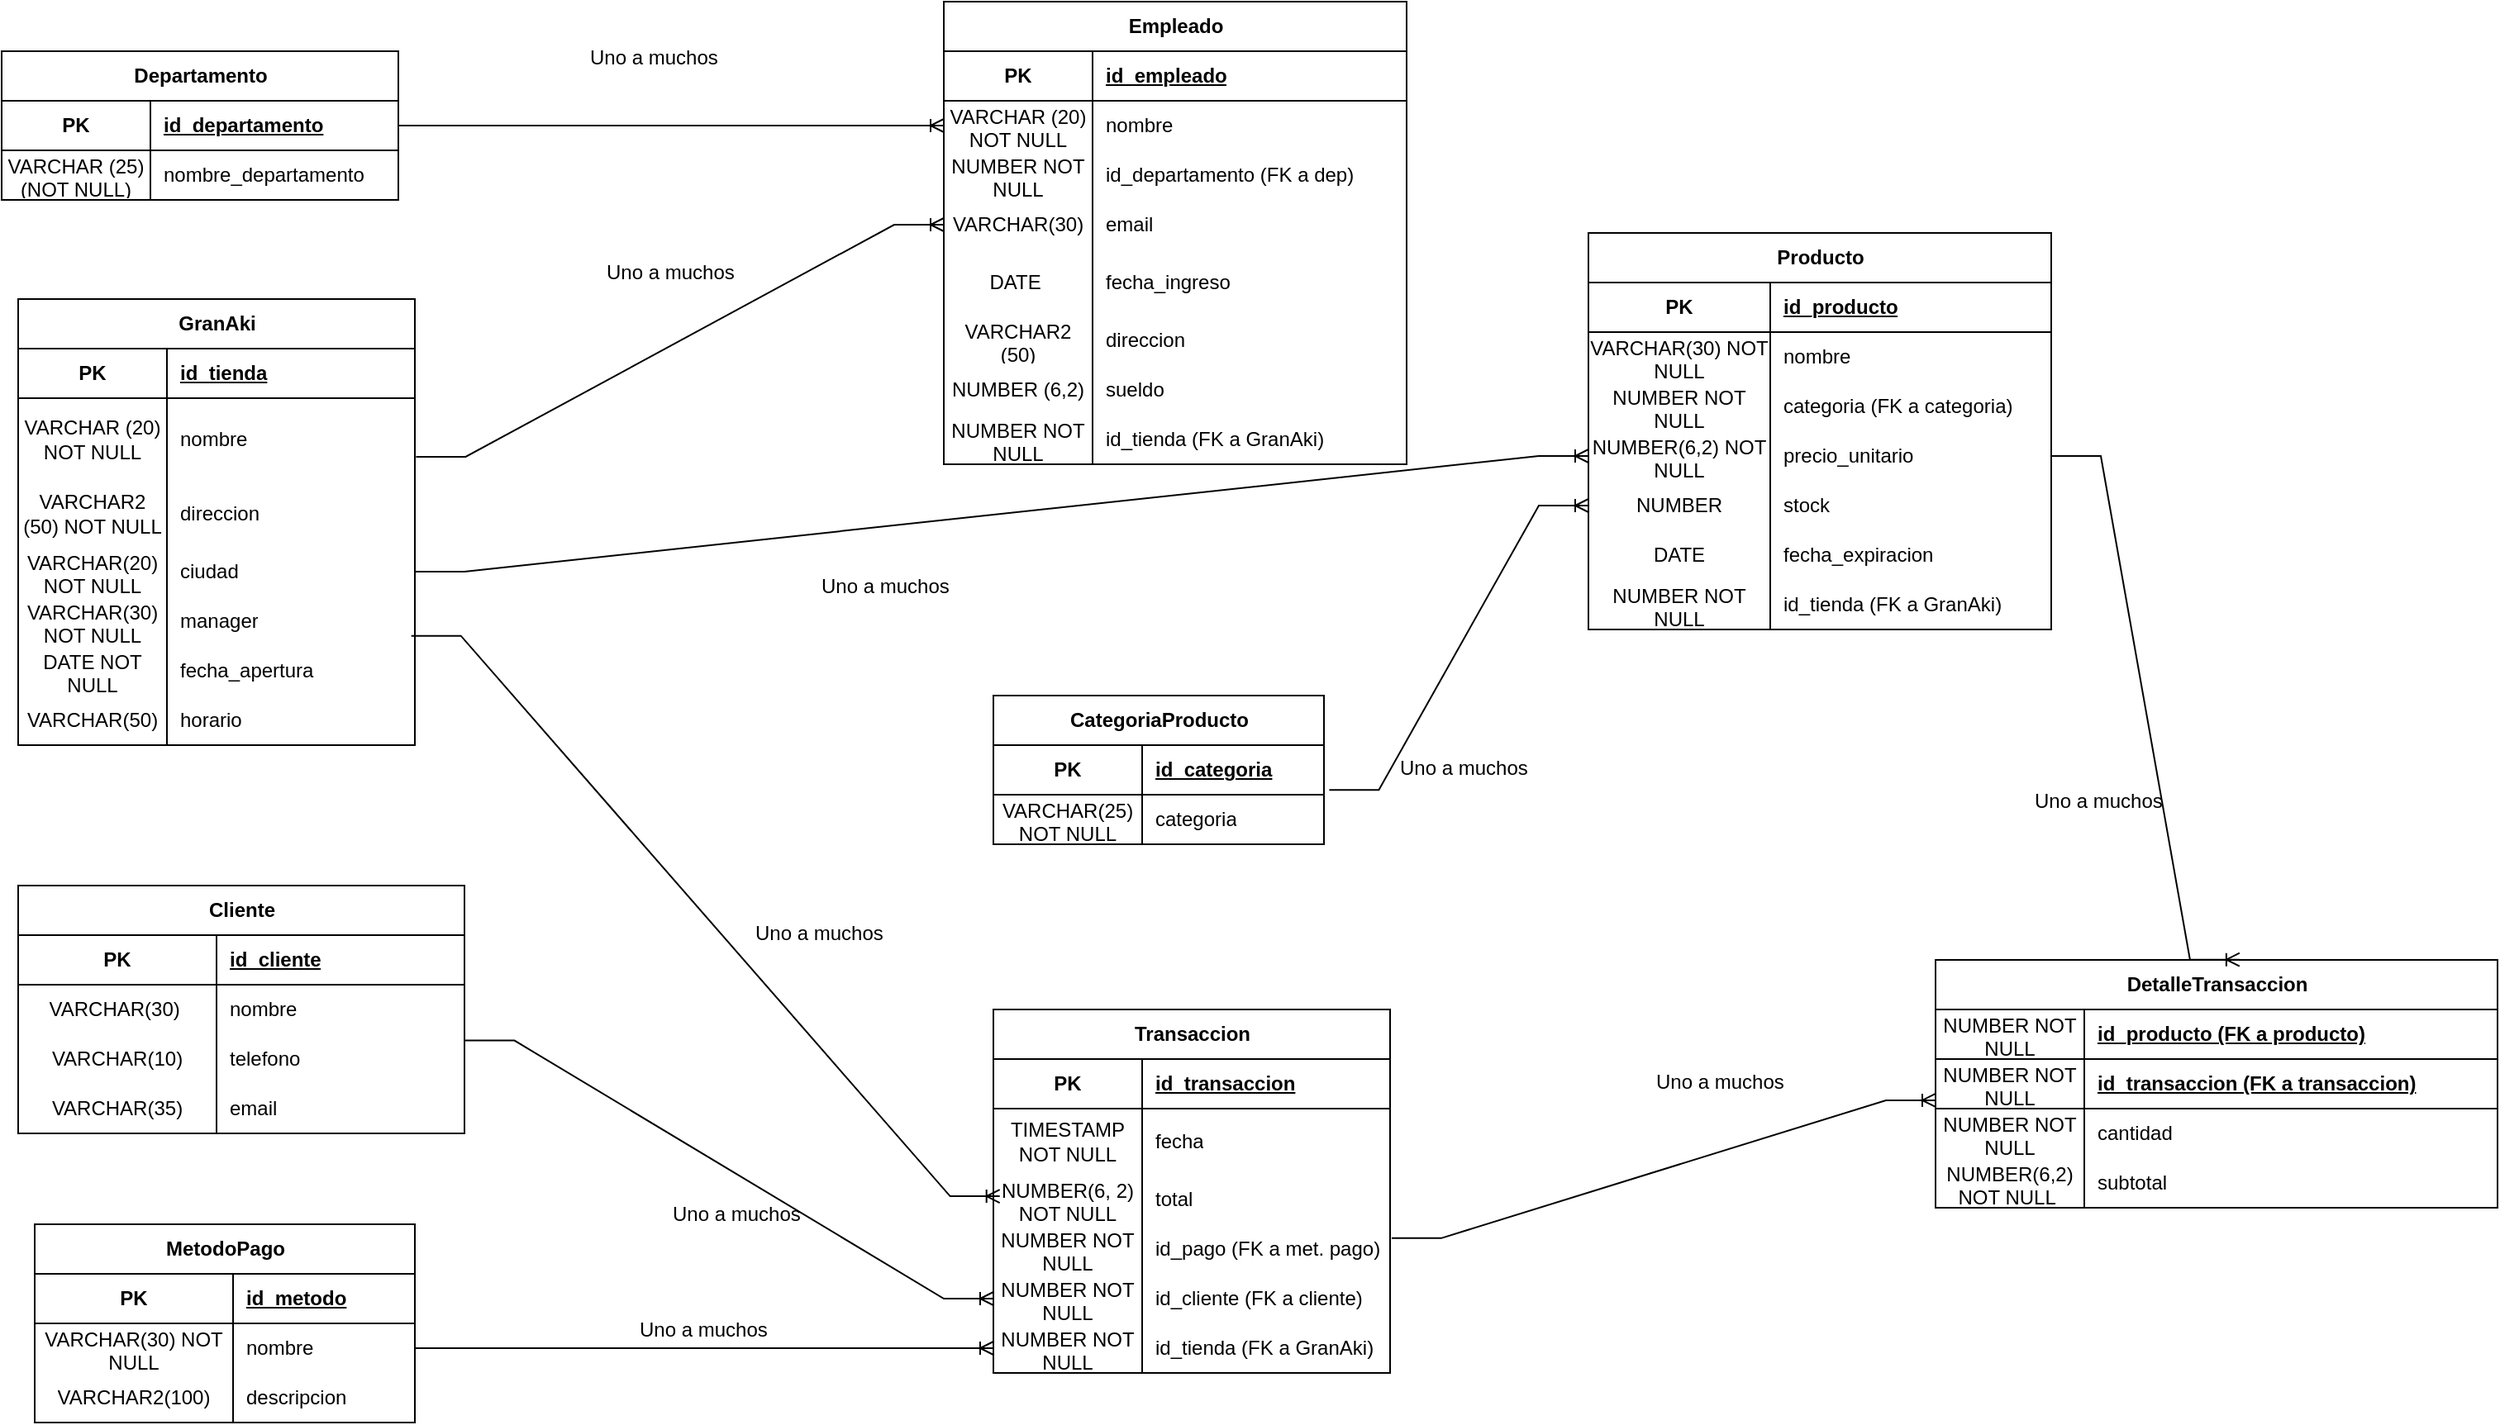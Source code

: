 <mxfile version="27.0.9">
  <diagram name="Page-1" id="t8Xs_C4uXzG1cFZYpNVt">
    <mxGraphModel grid="1" page="1" gridSize="10" guides="1" tooltips="1" connect="1" arrows="1" fold="1" pageScale="1" pageWidth="827" pageHeight="1169" math="0" shadow="0">
      <root>
        <mxCell id="0" />
        <mxCell id="1" parent="0" />
        <mxCell id="_QD1y8W7U_Tuok8csNjj-1" value="GranAki" style="shape=table;startSize=30;container=1;collapsible=1;childLayout=tableLayout;fixedRows=1;rowLines=0;fontStyle=1;align=center;resizeLast=1;html=1;" vertex="1" parent="1">
          <mxGeometry x="350" y="280" width="240" height="270.0" as="geometry" />
        </mxCell>
        <mxCell id="_QD1y8W7U_Tuok8csNjj-2" value="" style="shape=tableRow;horizontal=0;startSize=0;swimlaneHead=0;swimlaneBody=0;fillColor=none;collapsible=0;dropTarget=0;points=[[0,0.5],[1,0.5]];portConstraint=eastwest;top=0;left=0;right=0;bottom=1;" vertex="1" parent="_QD1y8W7U_Tuok8csNjj-1">
          <mxGeometry y="30" width="240" height="30" as="geometry" />
        </mxCell>
        <mxCell id="_QD1y8W7U_Tuok8csNjj-3" value="PK" style="shape=partialRectangle;connectable=0;fillColor=none;top=0;left=0;bottom=0;right=0;fontStyle=1;overflow=hidden;whiteSpace=wrap;html=1;" vertex="1" parent="_QD1y8W7U_Tuok8csNjj-2">
          <mxGeometry width="90" height="30" as="geometry">
            <mxRectangle width="90" height="30" as="alternateBounds" />
          </mxGeometry>
        </mxCell>
        <mxCell id="_QD1y8W7U_Tuok8csNjj-4" value="id_tienda" style="shape=partialRectangle;connectable=0;fillColor=none;top=0;left=0;bottom=0;right=0;align=left;spacingLeft=6;fontStyle=5;overflow=hidden;whiteSpace=wrap;html=1;" vertex="1" parent="_QD1y8W7U_Tuok8csNjj-2">
          <mxGeometry x="90" width="150" height="30" as="geometry">
            <mxRectangle width="150" height="30" as="alternateBounds" />
          </mxGeometry>
        </mxCell>
        <mxCell id="_QD1y8W7U_Tuok8csNjj-5" value="" style="shape=tableRow;horizontal=0;startSize=0;swimlaneHead=0;swimlaneBody=0;fillColor=none;collapsible=0;dropTarget=0;points=[[0,0.5],[1,0.5]];portConstraint=eastwest;top=0;left=0;right=0;bottom=0;" vertex="1" parent="_QD1y8W7U_Tuok8csNjj-1">
          <mxGeometry y="60" width="240" height="50" as="geometry" />
        </mxCell>
        <mxCell id="_QD1y8W7U_Tuok8csNjj-6" value="VARCHAR (20) NOT NULL" style="shape=partialRectangle;connectable=0;fillColor=none;top=0;left=0;bottom=0;right=0;editable=1;overflow=hidden;whiteSpace=wrap;html=1;" vertex="1" parent="_QD1y8W7U_Tuok8csNjj-5">
          <mxGeometry width="90" height="50" as="geometry">
            <mxRectangle width="90" height="50" as="alternateBounds" />
          </mxGeometry>
        </mxCell>
        <mxCell id="_QD1y8W7U_Tuok8csNjj-7" value="nombre" style="shape=partialRectangle;connectable=0;fillColor=none;top=0;left=0;bottom=0;right=0;align=left;spacingLeft=6;overflow=hidden;whiteSpace=wrap;html=1;" vertex="1" parent="_QD1y8W7U_Tuok8csNjj-5">
          <mxGeometry x="90" width="150" height="50" as="geometry">
            <mxRectangle width="150" height="50" as="alternateBounds" />
          </mxGeometry>
        </mxCell>
        <mxCell id="_QD1y8W7U_Tuok8csNjj-8" value="" style="shape=tableRow;horizontal=0;startSize=0;swimlaneHead=0;swimlaneBody=0;fillColor=none;collapsible=0;dropTarget=0;points=[[0,0.5],[1,0.5]];portConstraint=eastwest;top=0;left=0;right=0;bottom=0;" vertex="1" parent="_QD1y8W7U_Tuok8csNjj-1">
          <mxGeometry y="110" width="240" height="40" as="geometry" />
        </mxCell>
        <mxCell id="_QD1y8W7U_Tuok8csNjj-9" value="VARCHAR2 (50) NOT NULL" style="shape=partialRectangle;connectable=0;fillColor=none;top=0;left=0;bottom=0;right=0;editable=1;overflow=hidden;whiteSpace=wrap;html=1;" vertex="1" parent="_QD1y8W7U_Tuok8csNjj-8">
          <mxGeometry width="90" height="40" as="geometry">
            <mxRectangle width="90" height="40" as="alternateBounds" />
          </mxGeometry>
        </mxCell>
        <mxCell id="_QD1y8W7U_Tuok8csNjj-10" value="direccion" style="shape=partialRectangle;connectable=0;fillColor=none;top=0;left=0;bottom=0;right=0;align=left;spacingLeft=6;overflow=hidden;whiteSpace=wrap;html=1;" vertex="1" parent="_QD1y8W7U_Tuok8csNjj-8">
          <mxGeometry x="90" width="150" height="40" as="geometry">
            <mxRectangle width="150" height="40" as="alternateBounds" />
          </mxGeometry>
        </mxCell>
        <mxCell id="_QD1y8W7U_Tuok8csNjj-11" value="" style="shape=tableRow;horizontal=0;startSize=0;swimlaneHead=0;swimlaneBody=0;fillColor=none;collapsible=0;dropTarget=0;points=[[0,0.5],[1,0.5]];portConstraint=eastwest;top=0;left=0;right=0;bottom=0;" vertex="1" parent="_QD1y8W7U_Tuok8csNjj-1">
          <mxGeometry y="150" width="240" height="30" as="geometry" />
        </mxCell>
        <mxCell id="_QD1y8W7U_Tuok8csNjj-12" value="VARCHAR(20) NOT NULL" style="shape=partialRectangle;connectable=0;fillColor=none;top=0;left=0;bottom=0;right=0;editable=1;overflow=hidden;whiteSpace=wrap;html=1;" vertex="1" parent="_QD1y8W7U_Tuok8csNjj-11">
          <mxGeometry width="90" height="30" as="geometry">
            <mxRectangle width="90" height="30" as="alternateBounds" />
          </mxGeometry>
        </mxCell>
        <mxCell id="_QD1y8W7U_Tuok8csNjj-13" value="ciudad" style="shape=partialRectangle;connectable=0;fillColor=none;top=0;left=0;bottom=0;right=0;align=left;spacingLeft=6;overflow=hidden;whiteSpace=wrap;html=1;" vertex="1" parent="_QD1y8W7U_Tuok8csNjj-11">
          <mxGeometry x="90" width="150" height="30" as="geometry">
            <mxRectangle width="150" height="30" as="alternateBounds" />
          </mxGeometry>
        </mxCell>
        <mxCell id="_QD1y8W7U_Tuok8csNjj-14" value="" style="shape=tableRow;horizontal=0;startSize=0;swimlaneHead=0;swimlaneBody=0;fillColor=none;collapsible=0;dropTarget=0;points=[[0,0.5],[1,0.5]];portConstraint=eastwest;top=0;left=0;right=0;bottom=0;" vertex="1" parent="_QD1y8W7U_Tuok8csNjj-1">
          <mxGeometry y="180" width="240" height="30" as="geometry" />
        </mxCell>
        <mxCell id="_QD1y8W7U_Tuok8csNjj-15" value="VARCHAR(30) NOT NULL" style="shape=partialRectangle;connectable=0;fillColor=none;top=0;left=0;bottom=0;right=0;editable=1;overflow=hidden;whiteSpace=wrap;html=1;" vertex="1" parent="_QD1y8W7U_Tuok8csNjj-14">
          <mxGeometry width="90" height="30" as="geometry">
            <mxRectangle width="90" height="30" as="alternateBounds" />
          </mxGeometry>
        </mxCell>
        <mxCell id="_QD1y8W7U_Tuok8csNjj-16" value="manager" style="shape=partialRectangle;connectable=0;fillColor=none;top=0;left=0;bottom=0;right=0;align=left;spacingLeft=6;overflow=hidden;whiteSpace=wrap;html=1;" vertex="1" parent="_QD1y8W7U_Tuok8csNjj-14">
          <mxGeometry x="90" width="150" height="30" as="geometry">
            <mxRectangle width="150" height="30" as="alternateBounds" />
          </mxGeometry>
        </mxCell>
        <mxCell id="_QD1y8W7U_Tuok8csNjj-17" value="" style="shape=tableRow;horizontal=0;startSize=0;swimlaneHead=0;swimlaneBody=0;fillColor=none;collapsible=0;dropTarget=0;points=[[0,0.5],[1,0.5]];portConstraint=eastwest;top=0;left=0;right=0;bottom=0;" vertex="1" parent="_QD1y8W7U_Tuok8csNjj-1">
          <mxGeometry y="210" width="240" height="30" as="geometry" />
        </mxCell>
        <mxCell id="_QD1y8W7U_Tuok8csNjj-18" value="DATE NOT NULL" style="shape=partialRectangle;connectable=0;fillColor=none;top=0;left=0;bottom=0;right=0;editable=1;overflow=hidden;whiteSpace=wrap;html=1;" vertex="1" parent="_QD1y8W7U_Tuok8csNjj-17">
          <mxGeometry width="90" height="30" as="geometry">
            <mxRectangle width="90" height="30" as="alternateBounds" />
          </mxGeometry>
        </mxCell>
        <mxCell id="_QD1y8W7U_Tuok8csNjj-19" value="fecha_apertura" style="shape=partialRectangle;connectable=0;fillColor=none;top=0;left=0;bottom=0;right=0;align=left;spacingLeft=6;overflow=hidden;whiteSpace=wrap;html=1;" vertex="1" parent="_QD1y8W7U_Tuok8csNjj-17">
          <mxGeometry x="90" width="150" height="30" as="geometry">
            <mxRectangle width="150" height="30" as="alternateBounds" />
          </mxGeometry>
        </mxCell>
        <mxCell id="_QD1y8W7U_Tuok8csNjj-20" value="" style="shape=tableRow;horizontal=0;startSize=0;swimlaneHead=0;swimlaneBody=0;fillColor=none;collapsible=0;dropTarget=0;points=[[0,0.5],[1,0.5]];portConstraint=eastwest;top=0;left=0;right=0;bottom=0;" vertex="1" parent="_QD1y8W7U_Tuok8csNjj-1">
          <mxGeometry y="240" width="240" height="30" as="geometry" />
        </mxCell>
        <mxCell id="_QD1y8W7U_Tuok8csNjj-21" value="VARCHAR(50)" style="shape=partialRectangle;connectable=0;fillColor=none;top=0;left=0;bottom=0;right=0;editable=1;overflow=hidden;whiteSpace=wrap;html=1;" vertex="1" parent="_QD1y8W7U_Tuok8csNjj-20">
          <mxGeometry width="90" height="30" as="geometry">
            <mxRectangle width="90" height="30" as="alternateBounds" />
          </mxGeometry>
        </mxCell>
        <mxCell id="_QD1y8W7U_Tuok8csNjj-22" value="horario" style="shape=partialRectangle;connectable=0;fillColor=none;top=0;left=0;bottom=0;right=0;align=left;spacingLeft=6;overflow=hidden;whiteSpace=wrap;html=1;" vertex="1" parent="_QD1y8W7U_Tuok8csNjj-20">
          <mxGeometry x="90" width="150" height="30" as="geometry">
            <mxRectangle width="150" height="30" as="alternateBounds" />
          </mxGeometry>
        </mxCell>
        <mxCell id="_QD1y8W7U_Tuok8csNjj-23" value="Producto" style="shape=table;startSize=30;container=1;collapsible=1;childLayout=tableLayout;fixedRows=1;rowLines=0;fontStyle=1;align=center;resizeLast=1;html=1;" vertex="1" parent="1">
          <mxGeometry x="1300" y="240" width="280" height="240" as="geometry" />
        </mxCell>
        <mxCell id="_QD1y8W7U_Tuok8csNjj-24" value="" style="shape=tableRow;horizontal=0;startSize=0;swimlaneHead=0;swimlaneBody=0;fillColor=none;collapsible=0;dropTarget=0;points=[[0,0.5],[1,0.5]];portConstraint=eastwest;top=0;left=0;right=0;bottom=1;" vertex="1" parent="_QD1y8W7U_Tuok8csNjj-23">
          <mxGeometry y="30" width="280" height="30" as="geometry" />
        </mxCell>
        <mxCell id="_QD1y8W7U_Tuok8csNjj-25" value="PK" style="shape=partialRectangle;connectable=0;fillColor=none;top=0;left=0;bottom=0;right=0;fontStyle=1;overflow=hidden;whiteSpace=wrap;html=1;" vertex="1" parent="_QD1y8W7U_Tuok8csNjj-24">
          <mxGeometry width="110" height="30" as="geometry">
            <mxRectangle width="110" height="30" as="alternateBounds" />
          </mxGeometry>
        </mxCell>
        <mxCell id="_QD1y8W7U_Tuok8csNjj-26" value="id_producto" style="shape=partialRectangle;connectable=0;fillColor=none;top=0;left=0;bottom=0;right=0;align=left;spacingLeft=6;fontStyle=5;overflow=hidden;whiteSpace=wrap;html=1;" vertex="1" parent="_QD1y8W7U_Tuok8csNjj-24">
          <mxGeometry x="110" width="170" height="30" as="geometry">
            <mxRectangle width="170" height="30" as="alternateBounds" />
          </mxGeometry>
        </mxCell>
        <mxCell id="_QD1y8W7U_Tuok8csNjj-27" value="" style="shape=tableRow;horizontal=0;startSize=0;swimlaneHead=0;swimlaneBody=0;fillColor=none;collapsible=0;dropTarget=0;points=[[0,0.5],[1,0.5]];portConstraint=eastwest;top=0;left=0;right=0;bottom=0;" vertex="1" parent="_QD1y8W7U_Tuok8csNjj-23">
          <mxGeometry y="60" width="280" height="30" as="geometry" />
        </mxCell>
        <mxCell id="_QD1y8W7U_Tuok8csNjj-28" value="VARCHAR(30) NOT NULL" style="shape=partialRectangle;connectable=0;fillColor=none;top=0;left=0;bottom=0;right=0;editable=1;overflow=hidden;whiteSpace=wrap;html=1;" vertex="1" parent="_QD1y8W7U_Tuok8csNjj-27">
          <mxGeometry width="110" height="30" as="geometry">
            <mxRectangle width="110" height="30" as="alternateBounds" />
          </mxGeometry>
        </mxCell>
        <mxCell id="_QD1y8W7U_Tuok8csNjj-29" value="nombre" style="shape=partialRectangle;connectable=0;fillColor=none;top=0;left=0;bottom=0;right=0;align=left;spacingLeft=6;overflow=hidden;whiteSpace=wrap;html=1;" vertex="1" parent="_QD1y8W7U_Tuok8csNjj-27">
          <mxGeometry x="110" width="170" height="30" as="geometry">
            <mxRectangle width="170" height="30" as="alternateBounds" />
          </mxGeometry>
        </mxCell>
        <mxCell id="_QD1y8W7U_Tuok8csNjj-30" value="" style="shape=tableRow;horizontal=0;startSize=0;swimlaneHead=0;swimlaneBody=0;fillColor=none;collapsible=0;dropTarget=0;points=[[0,0.5],[1,0.5]];portConstraint=eastwest;top=0;left=0;right=0;bottom=0;" vertex="1" parent="_QD1y8W7U_Tuok8csNjj-23">
          <mxGeometry y="90" width="280" height="30" as="geometry" />
        </mxCell>
        <mxCell id="_QD1y8W7U_Tuok8csNjj-31" value="NUMBER NOT NULL" style="shape=partialRectangle;connectable=0;fillColor=none;top=0;left=0;bottom=0;right=0;editable=1;overflow=hidden;whiteSpace=wrap;html=1;" vertex="1" parent="_QD1y8W7U_Tuok8csNjj-30">
          <mxGeometry width="110" height="30" as="geometry">
            <mxRectangle width="110" height="30" as="alternateBounds" />
          </mxGeometry>
        </mxCell>
        <mxCell id="_QD1y8W7U_Tuok8csNjj-32" value="categoria (FK a categoria)" style="shape=partialRectangle;connectable=0;fillColor=none;top=0;left=0;bottom=0;right=0;align=left;spacingLeft=6;overflow=hidden;whiteSpace=wrap;html=1;" vertex="1" parent="_QD1y8W7U_Tuok8csNjj-30">
          <mxGeometry x="110" width="170" height="30" as="geometry">
            <mxRectangle width="170" height="30" as="alternateBounds" />
          </mxGeometry>
        </mxCell>
        <mxCell id="_QD1y8W7U_Tuok8csNjj-33" value="" style="shape=tableRow;horizontal=0;startSize=0;swimlaneHead=0;swimlaneBody=0;fillColor=none;collapsible=0;dropTarget=0;points=[[0,0.5],[1,0.5]];portConstraint=eastwest;top=0;left=0;right=0;bottom=0;" vertex="1" parent="_QD1y8W7U_Tuok8csNjj-23">
          <mxGeometry y="120" width="280" height="30" as="geometry" />
        </mxCell>
        <mxCell id="_QD1y8W7U_Tuok8csNjj-34" value="NUMBER(6,2) NOT NULL" style="shape=partialRectangle;connectable=0;fillColor=none;top=0;left=0;bottom=0;right=0;editable=1;overflow=hidden;whiteSpace=wrap;html=1;" vertex="1" parent="_QD1y8W7U_Tuok8csNjj-33">
          <mxGeometry width="110" height="30" as="geometry">
            <mxRectangle width="110" height="30" as="alternateBounds" />
          </mxGeometry>
        </mxCell>
        <mxCell id="_QD1y8W7U_Tuok8csNjj-35" value="precio_unitario" style="shape=partialRectangle;connectable=0;fillColor=none;top=0;left=0;bottom=0;right=0;align=left;spacingLeft=6;overflow=hidden;whiteSpace=wrap;html=1;" vertex="1" parent="_QD1y8W7U_Tuok8csNjj-33">
          <mxGeometry x="110" width="170" height="30" as="geometry">
            <mxRectangle width="170" height="30" as="alternateBounds" />
          </mxGeometry>
        </mxCell>
        <mxCell id="_QD1y8W7U_Tuok8csNjj-36" value="" style="shape=tableRow;horizontal=0;startSize=0;swimlaneHead=0;swimlaneBody=0;fillColor=none;collapsible=0;dropTarget=0;points=[[0,0.5],[1,0.5]];portConstraint=eastwest;top=0;left=0;right=0;bottom=0;" vertex="1" parent="_QD1y8W7U_Tuok8csNjj-23">
          <mxGeometry y="150" width="280" height="30" as="geometry" />
        </mxCell>
        <mxCell id="_QD1y8W7U_Tuok8csNjj-37" value="NUMBER" style="shape=partialRectangle;connectable=0;fillColor=none;top=0;left=0;bottom=0;right=0;editable=1;overflow=hidden;whiteSpace=wrap;html=1;" vertex="1" parent="_QD1y8W7U_Tuok8csNjj-36">
          <mxGeometry width="110" height="30" as="geometry">
            <mxRectangle width="110" height="30" as="alternateBounds" />
          </mxGeometry>
        </mxCell>
        <mxCell id="_QD1y8W7U_Tuok8csNjj-38" value="stock" style="shape=partialRectangle;connectable=0;fillColor=none;top=0;left=0;bottom=0;right=0;align=left;spacingLeft=6;overflow=hidden;whiteSpace=wrap;html=1;" vertex="1" parent="_QD1y8W7U_Tuok8csNjj-36">
          <mxGeometry x="110" width="170" height="30" as="geometry">
            <mxRectangle width="170" height="30" as="alternateBounds" />
          </mxGeometry>
        </mxCell>
        <mxCell id="_QD1y8W7U_Tuok8csNjj-39" value="" style="shape=tableRow;horizontal=0;startSize=0;swimlaneHead=0;swimlaneBody=0;fillColor=none;collapsible=0;dropTarget=0;points=[[0,0.5],[1,0.5]];portConstraint=eastwest;top=0;left=0;right=0;bottom=0;" vertex="1" parent="_QD1y8W7U_Tuok8csNjj-23">
          <mxGeometry y="180" width="280" height="30" as="geometry" />
        </mxCell>
        <mxCell id="_QD1y8W7U_Tuok8csNjj-40" value="DATE" style="shape=partialRectangle;connectable=0;fillColor=none;top=0;left=0;bottom=0;right=0;editable=1;overflow=hidden;whiteSpace=wrap;html=1;" vertex="1" parent="_QD1y8W7U_Tuok8csNjj-39">
          <mxGeometry width="110" height="30" as="geometry">
            <mxRectangle width="110" height="30" as="alternateBounds" />
          </mxGeometry>
        </mxCell>
        <mxCell id="_QD1y8W7U_Tuok8csNjj-41" value="fecha_expiracion" style="shape=partialRectangle;connectable=0;fillColor=none;top=0;left=0;bottom=0;right=0;align=left;spacingLeft=6;overflow=hidden;whiteSpace=wrap;html=1;" vertex="1" parent="_QD1y8W7U_Tuok8csNjj-39">
          <mxGeometry x="110" width="170" height="30" as="geometry">
            <mxRectangle width="170" height="30" as="alternateBounds" />
          </mxGeometry>
        </mxCell>
        <mxCell id="_QD1y8W7U_Tuok8csNjj-42" value="" style="shape=tableRow;horizontal=0;startSize=0;swimlaneHead=0;swimlaneBody=0;fillColor=none;collapsible=0;dropTarget=0;points=[[0,0.5],[1,0.5]];portConstraint=eastwest;top=0;left=0;right=0;bottom=0;" vertex="1" parent="_QD1y8W7U_Tuok8csNjj-23">
          <mxGeometry y="210" width="280" height="30" as="geometry" />
        </mxCell>
        <mxCell id="_QD1y8W7U_Tuok8csNjj-43" value="NUMBER NOT NULL" style="shape=partialRectangle;connectable=0;fillColor=none;top=0;left=0;bottom=0;right=0;editable=1;overflow=hidden;whiteSpace=wrap;html=1;" vertex="1" parent="_QD1y8W7U_Tuok8csNjj-42">
          <mxGeometry width="110" height="30" as="geometry">
            <mxRectangle width="110" height="30" as="alternateBounds" />
          </mxGeometry>
        </mxCell>
        <mxCell id="_QD1y8W7U_Tuok8csNjj-44" value="id_tienda (FK a GranAki)" style="shape=partialRectangle;connectable=0;fillColor=none;top=0;left=0;bottom=0;right=0;align=left;spacingLeft=6;overflow=hidden;whiteSpace=wrap;html=1;" vertex="1" parent="_QD1y8W7U_Tuok8csNjj-42">
          <mxGeometry x="110" width="170" height="30" as="geometry">
            <mxRectangle width="170" height="30" as="alternateBounds" />
          </mxGeometry>
        </mxCell>
        <mxCell id="_QD1y8W7U_Tuok8csNjj-45" value="Empleado" style="shape=table;startSize=30;container=1;collapsible=1;childLayout=tableLayout;fixedRows=1;rowLines=0;fontStyle=1;align=center;resizeLast=1;html=1;" vertex="1" parent="1">
          <mxGeometry x="910" y="100" width="280" height="280" as="geometry" />
        </mxCell>
        <mxCell id="_QD1y8W7U_Tuok8csNjj-46" value="" style="shape=tableRow;horizontal=0;startSize=0;swimlaneHead=0;swimlaneBody=0;fillColor=none;collapsible=0;dropTarget=0;points=[[0,0.5],[1,0.5]];portConstraint=eastwest;top=0;left=0;right=0;bottom=1;" vertex="1" parent="_QD1y8W7U_Tuok8csNjj-45">
          <mxGeometry y="30" width="280" height="30" as="geometry" />
        </mxCell>
        <mxCell id="_QD1y8W7U_Tuok8csNjj-47" value="PK" style="shape=partialRectangle;connectable=0;fillColor=none;top=0;left=0;bottom=0;right=0;fontStyle=1;overflow=hidden;whiteSpace=wrap;html=1;" vertex="1" parent="_QD1y8W7U_Tuok8csNjj-46">
          <mxGeometry width="90" height="30" as="geometry">
            <mxRectangle width="90" height="30" as="alternateBounds" />
          </mxGeometry>
        </mxCell>
        <mxCell id="_QD1y8W7U_Tuok8csNjj-48" value="id_empleado" style="shape=partialRectangle;connectable=0;fillColor=none;top=0;left=0;bottom=0;right=0;align=left;spacingLeft=6;fontStyle=5;overflow=hidden;whiteSpace=wrap;html=1;" vertex="1" parent="_QD1y8W7U_Tuok8csNjj-46">
          <mxGeometry x="90" width="190" height="30" as="geometry">
            <mxRectangle width="190" height="30" as="alternateBounds" />
          </mxGeometry>
        </mxCell>
        <mxCell id="_QD1y8W7U_Tuok8csNjj-49" value="" style="shape=tableRow;horizontal=0;startSize=0;swimlaneHead=0;swimlaneBody=0;fillColor=none;collapsible=0;dropTarget=0;points=[[0,0.5],[1,0.5]];portConstraint=eastwest;top=0;left=0;right=0;bottom=0;" vertex="1" parent="_QD1y8W7U_Tuok8csNjj-45">
          <mxGeometry y="60" width="280" height="30" as="geometry" />
        </mxCell>
        <mxCell id="_QD1y8W7U_Tuok8csNjj-50" value="VARCHAR (20) NOT NULL" style="shape=partialRectangle;connectable=0;fillColor=none;top=0;left=0;bottom=0;right=0;editable=1;overflow=hidden;whiteSpace=wrap;html=1;" vertex="1" parent="_QD1y8W7U_Tuok8csNjj-49">
          <mxGeometry width="90" height="30" as="geometry">
            <mxRectangle width="90" height="30" as="alternateBounds" />
          </mxGeometry>
        </mxCell>
        <mxCell id="_QD1y8W7U_Tuok8csNjj-51" value="nombre" style="shape=partialRectangle;connectable=0;fillColor=none;top=0;left=0;bottom=0;right=0;align=left;spacingLeft=6;overflow=hidden;whiteSpace=wrap;html=1;" vertex="1" parent="_QD1y8W7U_Tuok8csNjj-49">
          <mxGeometry x="90" width="190" height="30" as="geometry">
            <mxRectangle width="190" height="30" as="alternateBounds" />
          </mxGeometry>
        </mxCell>
        <mxCell id="_QD1y8W7U_Tuok8csNjj-52" value="" style="shape=tableRow;horizontal=0;startSize=0;swimlaneHead=0;swimlaneBody=0;fillColor=none;collapsible=0;dropTarget=0;points=[[0,0.5],[1,0.5]];portConstraint=eastwest;top=0;left=0;right=0;bottom=0;" vertex="1" parent="_QD1y8W7U_Tuok8csNjj-45">
          <mxGeometry y="90" width="280" height="30" as="geometry" />
        </mxCell>
        <mxCell id="_QD1y8W7U_Tuok8csNjj-53" value="NUMBER NOT NULL" style="shape=partialRectangle;connectable=0;fillColor=none;top=0;left=0;bottom=0;right=0;editable=1;overflow=hidden;whiteSpace=wrap;html=1;" vertex="1" parent="_QD1y8W7U_Tuok8csNjj-52">
          <mxGeometry width="90" height="30" as="geometry">
            <mxRectangle width="90" height="30" as="alternateBounds" />
          </mxGeometry>
        </mxCell>
        <mxCell id="_QD1y8W7U_Tuok8csNjj-54" value="id_departamento (FK a dep)" style="shape=partialRectangle;connectable=0;fillColor=none;top=0;left=0;bottom=0;right=0;align=left;spacingLeft=6;overflow=hidden;whiteSpace=wrap;html=1;" vertex="1" parent="_QD1y8W7U_Tuok8csNjj-52">
          <mxGeometry x="90" width="190" height="30" as="geometry">
            <mxRectangle width="190" height="30" as="alternateBounds" />
          </mxGeometry>
        </mxCell>
        <mxCell id="_QD1y8W7U_Tuok8csNjj-55" value="" style="shape=tableRow;horizontal=0;startSize=0;swimlaneHead=0;swimlaneBody=0;fillColor=none;collapsible=0;dropTarget=0;points=[[0,0.5],[1,0.5]];portConstraint=eastwest;top=0;left=0;right=0;bottom=0;" vertex="1" parent="_QD1y8W7U_Tuok8csNjj-45">
          <mxGeometry y="120" width="280" height="30" as="geometry" />
        </mxCell>
        <mxCell id="_QD1y8W7U_Tuok8csNjj-56" value="VARCHAR(30)" style="shape=partialRectangle;connectable=0;fillColor=none;top=0;left=0;bottom=0;right=0;editable=1;overflow=hidden;whiteSpace=wrap;html=1;" vertex="1" parent="_QD1y8W7U_Tuok8csNjj-55">
          <mxGeometry width="90" height="30" as="geometry">
            <mxRectangle width="90" height="30" as="alternateBounds" />
          </mxGeometry>
        </mxCell>
        <mxCell id="_QD1y8W7U_Tuok8csNjj-57" value="email" style="shape=partialRectangle;connectable=0;fillColor=none;top=0;left=0;bottom=0;right=0;align=left;spacingLeft=6;overflow=hidden;whiteSpace=wrap;html=1;" vertex="1" parent="_QD1y8W7U_Tuok8csNjj-55">
          <mxGeometry x="90" width="190" height="30" as="geometry">
            <mxRectangle width="190" height="30" as="alternateBounds" />
          </mxGeometry>
        </mxCell>
        <mxCell id="_QD1y8W7U_Tuok8csNjj-58" value="" style="shape=tableRow;horizontal=0;startSize=0;swimlaneHead=0;swimlaneBody=0;fillColor=none;collapsible=0;dropTarget=0;points=[[0,0.5],[1,0.5]];portConstraint=eastwest;top=0;left=0;right=0;bottom=0;" vertex="1" parent="_QD1y8W7U_Tuok8csNjj-45">
          <mxGeometry y="150" width="280" height="40" as="geometry" />
        </mxCell>
        <mxCell id="_QD1y8W7U_Tuok8csNjj-59" value="DATE&amp;nbsp;" style="shape=partialRectangle;connectable=0;fillColor=none;top=0;left=0;bottom=0;right=0;editable=1;overflow=hidden;whiteSpace=wrap;html=1;" vertex="1" parent="_QD1y8W7U_Tuok8csNjj-58">
          <mxGeometry width="90" height="40" as="geometry">
            <mxRectangle width="90" height="40" as="alternateBounds" />
          </mxGeometry>
        </mxCell>
        <mxCell id="_QD1y8W7U_Tuok8csNjj-60" value="fecha_ingreso" style="shape=partialRectangle;connectable=0;fillColor=none;top=0;left=0;bottom=0;right=0;align=left;spacingLeft=6;overflow=hidden;whiteSpace=wrap;html=1;" vertex="1" parent="_QD1y8W7U_Tuok8csNjj-58">
          <mxGeometry x="90" width="190" height="40" as="geometry">
            <mxRectangle width="190" height="40" as="alternateBounds" />
          </mxGeometry>
        </mxCell>
        <mxCell id="_QD1y8W7U_Tuok8csNjj-61" value="" style="shape=tableRow;horizontal=0;startSize=0;swimlaneHead=0;swimlaneBody=0;fillColor=none;collapsible=0;dropTarget=0;points=[[0,0.5],[1,0.5]];portConstraint=eastwest;top=0;left=0;right=0;bottom=0;" vertex="1" parent="_QD1y8W7U_Tuok8csNjj-45">
          <mxGeometry y="190" width="280" height="30" as="geometry" />
        </mxCell>
        <mxCell id="_QD1y8W7U_Tuok8csNjj-62" value="VARCHAR2 (50)" style="shape=partialRectangle;connectable=0;fillColor=none;top=0;left=0;bottom=0;right=0;editable=1;overflow=hidden;whiteSpace=wrap;html=1;" vertex="1" parent="_QD1y8W7U_Tuok8csNjj-61">
          <mxGeometry width="90" height="30" as="geometry">
            <mxRectangle width="90" height="30" as="alternateBounds" />
          </mxGeometry>
        </mxCell>
        <mxCell id="_QD1y8W7U_Tuok8csNjj-63" value="direccion" style="shape=partialRectangle;connectable=0;fillColor=none;top=0;left=0;bottom=0;right=0;align=left;spacingLeft=6;overflow=hidden;whiteSpace=wrap;html=1;" vertex="1" parent="_QD1y8W7U_Tuok8csNjj-61">
          <mxGeometry x="90" width="190" height="30" as="geometry">
            <mxRectangle width="190" height="30" as="alternateBounds" />
          </mxGeometry>
        </mxCell>
        <mxCell id="_QD1y8W7U_Tuok8csNjj-64" value="" style="shape=tableRow;horizontal=0;startSize=0;swimlaneHead=0;swimlaneBody=0;fillColor=none;collapsible=0;dropTarget=0;points=[[0,0.5],[1,0.5]];portConstraint=eastwest;top=0;left=0;right=0;bottom=0;" vertex="1" parent="_QD1y8W7U_Tuok8csNjj-45">
          <mxGeometry y="220" width="280" height="30" as="geometry" />
        </mxCell>
        <mxCell id="_QD1y8W7U_Tuok8csNjj-65" value="NUMBER (6,2)" style="shape=partialRectangle;connectable=0;fillColor=none;top=0;left=0;bottom=0;right=0;editable=1;overflow=hidden;whiteSpace=wrap;html=1;" vertex="1" parent="_QD1y8W7U_Tuok8csNjj-64">
          <mxGeometry width="90" height="30" as="geometry">
            <mxRectangle width="90" height="30" as="alternateBounds" />
          </mxGeometry>
        </mxCell>
        <mxCell id="_QD1y8W7U_Tuok8csNjj-66" value="sueldo" style="shape=partialRectangle;connectable=0;fillColor=none;top=0;left=0;bottom=0;right=0;align=left;spacingLeft=6;overflow=hidden;whiteSpace=wrap;html=1;" vertex="1" parent="_QD1y8W7U_Tuok8csNjj-64">
          <mxGeometry x="90" width="190" height="30" as="geometry">
            <mxRectangle width="190" height="30" as="alternateBounds" />
          </mxGeometry>
        </mxCell>
        <mxCell id="_QD1y8W7U_Tuok8csNjj-67" value="" style="shape=tableRow;horizontal=0;startSize=0;swimlaneHead=0;swimlaneBody=0;fillColor=none;collapsible=0;dropTarget=0;points=[[0,0.5],[1,0.5]];portConstraint=eastwest;top=0;left=0;right=0;bottom=0;" vertex="1" parent="_QD1y8W7U_Tuok8csNjj-45">
          <mxGeometry y="250" width="280" height="30" as="geometry" />
        </mxCell>
        <mxCell id="_QD1y8W7U_Tuok8csNjj-68" value="NUMBER NOT NULL" style="shape=partialRectangle;connectable=0;fillColor=none;top=0;left=0;bottom=0;right=0;editable=1;overflow=hidden;whiteSpace=wrap;html=1;" vertex="1" parent="_QD1y8W7U_Tuok8csNjj-67">
          <mxGeometry width="90" height="30" as="geometry">
            <mxRectangle width="90" height="30" as="alternateBounds" />
          </mxGeometry>
        </mxCell>
        <mxCell id="_QD1y8W7U_Tuok8csNjj-69" value="id_tienda (FK a GranAki)" style="shape=partialRectangle;connectable=0;fillColor=none;top=0;left=0;bottom=0;right=0;align=left;spacingLeft=6;overflow=hidden;whiteSpace=wrap;html=1;" vertex="1" parent="_QD1y8W7U_Tuok8csNjj-67">
          <mxGeometry x="90" width="190" height="30" as="geometry">
            <mxRectangle width="190" height="30" as="alternateBounds" />
          </mxGeometry>
        </mxCell>
        <mxCell id="_QD1y8W7U_Tuok8csNjj-70" value="CategoriaProducto" style="shape=table;startSize=30;container=1;collapsible=1;childLayout=tableLayout;fixedRows=1;rowLines=0;fontStyle=1;align=center;resizeLast=1;html=1;" vertex="1" parent="1">
          <mxGeometry x="940" y="520" width="200" height="90" as="geometry" />
        </mxCell>
        <mxCell id="_QD1y8W7U_Tuok8csNjj-71" value="" style="shape=tableRow;horizontal=0;startSize=0;swimlaneHead=0;swimlaneBody=0;fillColor=none;collapsible=0;dropTarget=0;points=[[0,0.5],[1,0.5]];portConstraint=eastwest;top=0;left=0;right=0;bottom=1;" vertex="1" parent="_QD1y8W7U_Tuok8csNjj-70">
          <mxGeometry y="30" width="200" height="30" as="geometry" />
        </mxCell>
        <mxCell id="_QD1y8W7U_Tuok8csNjj-72" value="PK" style="shape=partialRectangle;connectable=0;fillColor=none;top=0;left=0;bottom=0;right=0;fontStyle=1;overflow=hidden;whiteSpace=wrap;html=1;" vertex="1" parent="_QD1y8W7U_Tuok8csNjj-71">
          <mxGeometry width="90" height="30" as="geometry">
            <mxRectangle width="90" height="30" as="alternateBounds" />
          </mxGeometry>
        </mxCell>
        <mxCell id="_QD1y8W7U_Tuok8csNjj-73" value="id_categoria" style="shape=partialRectangle;connectable=0;fillColor=none;top=0;left=0;bottom=0;right=0;align=left;spacingLeft=6;fontStyle=5;overflow=hidden;whiteSpace=wrap;html=1;" vertex="1" parent="_QD1y8W7U_Tuok8csNjj-71">
          <mxGeometry x="90" width="110" height="30" as="geometry">
            <mxRectangle width="110" height="30" as="alternateBounds" />
          </mxGeometry>
        </mxCell>
        <mxCell id="_QD1y8W7U_Tuok8csNjj-74" value="" style="shape=tableRow;horizontal=0;startSize=0;swimlaneHead=0;swimlaneBody=0;fillColor=none;collapsible=0;dropTarget=0;points=[[0,0.5],[1,0.5]];portConstraint=eastwest;top=0;left=0;right=0;bottom=0;" vertex="1" parent="_QD1y8W7U_Tuok8csNjj-70">
          <mxGeometry y="60" width="200" height="30" as="geometry" />
        </mxCell>
        <mxCell id="_QD1y8W7U_Tuok8csNjj-75" value="VARCHAR(25) NOT NULL" style="shape=partialRectangle;connectable=0;fillColor=none;top=0;left=0;bottom=0;right=0;editable=1;overflow=hidden;whiteSpace=wrap;html=1;" vertex="1" parent="_QD1y8W7U_Tuok8csNjj-74">
          <mxGeometry width="90" height="30" as="geometry">
            <mxRectangle width="90" height="30" as="alternateBounds" />
          </mxGeometry>
        </mxCell>
        <mxCell id="_QD1y8W7U_Tuok8csNjj-76" value="categoria" style="shape=partialRectangle;connectable=0;fillColor=none;top=0;left=0;bottom=0;right=0;align=left;spacingLeft=6;overflow=hidden;whiteSpace=wrap;html=1;" vertex="1" parent="_QD1y8W7U_Tuok8csNjj-74">
          <mxGeometry x="90" width="110" height="30" as="geometry">
            <mxRectangle width="110" height="30" as="alternateBounds" />
          </mxGeometry>
        </mxCell>
        <mxCell id="_QD1y8W7U_Tuok8csNjj-77" value="Transaccion" style="shape=table;startSize=30;container=1;collapsible=1;childLayout=tableLayout;fixedRows=1;rowLines=0;fontStyle=1;align=center;resizeLast=1;html=1;" vertex="1" parent="1">
          <mxGeometry x="940" y="710" width="240" height="220" as="geometry" />
        </mxCell>
        <mxCell id="_QD1y8W7U_Tuok8csNjj-78" value="" style="shape=tableRow;horizontal=0;startSize=0;swimlaneHead=0;swimlaneBody=0;fillColor=none;collapsible=0;dropTarget=0;points=[[0,0.5],[1,0.5]];portConstraint=eastwest;top=0;left=0;right=0;bottom=1;" vertex="1" parent="_QD1y8W7U_Tuok8csNjj-77">
          <mxGeometry y="30" width="240" height="30" as="geometry" />
        </mxCell>
        <mxCell id="_QD1y8W7U_Tuok8csNjj-79" value="PK" style="shape=partialRectangle;connectable=0;fillColor=none;top=0;left=0;bottom=0;right=0;fontStyle=1;overflow=hidden;whiteSpace=wrap;html=1;" vertex="1" parent="_QD1y8W7U_Tuok8csNjj-78">
          <mxGeometry width="90" height="30" as="geometry">
            <mxRectangle width="90" height="30" as="alternateBounds" />
          </mxGeometry>
        </mxCell>
        <mxCell id="_QD1y8W7U_Tuok8csNjj-80" value="id_transaccion" style="shape=partialRectangle;connectable=0;fillColor=none;top=0;left=0;bottom=0;right=0;align=left;spacingLeft=6;fontStyle=5;overflow=hidden;whiteSpace=wrap;html=1;" vertex="1" parent="_QD1y8W7U_Tuok8csNjj-78">
          <mxGeometry x="90" width="150" height="30" as="geometry">
            <mxRectangle width="150" height="30" as="alternateBounds" />
          </mxGeometry>
        </mxCell>
        <mxCell id="_QD1y8W7U_Tuok8csNjj-81" value="" style="shape=tableRow;horizontal=0;startSize=0;swimlaneHead=0;swimlaneBody=0;fillColor=none;collapsible=0;dropTarget=0;points=[[0,0.5],[1,0.5]];portConstraint=eastwest;top=0;left=0;right=0;bottom=0;" vertex="1" parent="_QD1y8W7U_Tuok8csNjj-77">
          <mxGeometry y="60" width="240" height="40" as="geometry" />
        </mxCell>
        <mxCell id="_QD1y8W7U_Tuok8csNjj-82" value="TIMESTAMP NOT NULL" style="shape=partialRectangle;connectable=0;fillColor=none;top=0;left=0;bottom=0;right=0;editable=1;overflow=hidden;whiteSpace=wrap;html=1;" vertex="1" parent="_QD1y8W7U_Tuok8csNjj-81">
          <mxGeometry width="90" height="40" as="geometry">
            <mxRectangle width="90" height="40" as="alternateBounds" />
          </mxGeometry>
        </mxCell>
        <mxCell id="_QD1y8W7U_Tuok8csNjj-83" value="fecha" style="shape=partialRectangle;connectable=0;fillColor=none;top=0;left=0;bottom=0;right=0;align=left;spacingLeft=6;overflow=hidden;whiteSpace=wrap;html=1;" vertex="1" parent="_QD1y8W7U_Tuok8csNjj-81">
          <mxGeometry x="90" width="150" height="40" as="geometry">
            <mxRectangle width="150" height="40" as="alternateBounds" />
          </mxGeometry>
        </mxCell>
        <mxCell id="_QD1y8W7U_Tuok8csNjj-84" value="" style="shape=tableRow;horizontal=0;startSize=0;swimlaneHead=0;swimlaneBody=0;fillColor=none;collapsible=0;dropTarget=0;points=[[0,0.5],[1,0.5]];portConstraint=eastwest;top=0;left=0;right=0;bottom=0;" vertex="1" parent="_QD1y8W7U_Tuok8csNjj-77">
          <mxGeometry y="100" width="240" height="30" as="geometry" />
        </mxCell>
        <mxCell id="_QD1y8W7U_Tuok8csNjj-85" value="NUMBER(6, 2) NOT NULL" style="shape=partialRectangle;connectable=0;fillColor=none;top=0;left=0;bottom=0;right=0;editable=1;overflow=hidden;whiteSpace=wrap;html=1;" vertex="1" parent="_QD1y8W7U_Tuok8csNjj-84">
          <mxGeometry width="90" height="30" as="geometry">
            <mxRectangle width="90" height="30" as="alternateBounds" />
          </mxGeometry>
        </mxCell>
        <mxCell id="_QD1y8W7U_Tuok8csNjj-86" value="total" style="shape=partialRectangle;connectable=0;fillColor=none;top=0;left=0;bottom=0;right=0;align=left;spacingLeft=6;overflow=hidden;whiteSpace=wrap;html=1;" vertex="1" parent="_QD1y8W7U_Tuok8csNjj-84">
          <mxGeometry x="90" width="150" height="30" as="geometry">
            <mxRectangle width="150" height="30" as="alternateBounds" />
          </mxGeometry>
        </mxCell>
        <mxCell id="_QD1y8W7U_Tuok8csNjj-87" value="" style="shape=tableRow;horizontal=0;startSize=0;swimlaneHead=0;swimlaneBody=0;fillColor=none;collapsible=0;dropTarget=0;points=[[0,0.5],[1,0.5]];portConstraint=eastwest;top=0;left=0;right=0;bottom=0;" vertex="1" parent="_QD1y8W7U_Tuok8csNjj-77">
          <mxGeometry y="130" width="240" height="30" as="geometry" />
        </mxCell>
        <mxCell id="_QD1y8W7U_Tuok8csNjj-88" value="NUMBER NOT NULL" style="shape=partialRectangle;connectable=0;fillColor=none;top=0;left=0;bottom=0;right=0;editable=1;overflow=hidden;whiteSpace=wrap;html=1;" vertex="1" parent="_QD1y8W7U_Tuok8csNjj-87">
          <mxGeometry width="90" height="30" as="geometry">
            <mxRectangle width="90" height="30" as="alternateBounds" />
          </mxGeometry>
        </mxCell>
        <mxCell id="_QD1y8W7U_Tuok8csNjj-89" value="id_pago (FK a met. pago)" style="shape=partialRectangle;connectable=0;fillColor=none;top=0;left=0;bottom=0;right=0;align=left;spacingLeft=6;overflow=hidden;whiteSpace=wrap;html=1;" vertex="1" parent="_QD1y8W7U_Tuok8csNjj-87">
          <mxGeometry x="90" width="150" height="30" as="geometry">
            <mxRectangle width="150" height="30" as="alternateBounds" />
          </mxGeometry>
        </mxCell>
        <mxCell id="_QD1y8W7U_Tuok8csNjj-90" value="" style="shape=tableRow;horizontal=0;startSize=0;swimlaneHead=0;swimlaneBody=0;fillColor=none;collapsible=0;dropTarget=0;points=[[0,0.5],[1,0.5]];portConstraint=eastwest;top=0;left=0;right=0;bottom=0;" vertex="1" parent="_QD1y8W7U_Tuok8csNjj-77">
          <mxGeometry y="160" width="240" height="30" as="geometry" />
        </mxCell>
        <mxCell id="_QD1y8W7U_Tuok8csNjj-91" value="NUMBER NOT NULL" style="shape=partialRectangle;connectable=0;fillColor=none;top=0;left=0;bottom=0;right=0;editable=1;overflow=hidden;whiteSpace=wrap;html=1;" vertex="1" parent="_QD1y8W7U_Tuok8csNjj-90">
          <mxGeometry width="90" height="30" as="geometry">
            <mxRectangle width="90" height="30" as="alternateBounds" />
          </mxGeometry>
        </mxCell>
        <mxCell id="_QD1y8W7U_Tuok8csNjj-92" value="id_cliente (FK a cliente)" style="shape=partialRectangle;connectable=0;fillColor=none;top=0;left=0;bottom=0;right=0;align=left;spacingLeft=6;overflow=hidden;whiteSpace=wrap;html=1;" vertex="1" parent="_QD1y8W7U_Tuok8csNjj-90">
          <mxGeometry x="90" width="150" height="30" as="geometry">
            <mxRectangle width="150" height="30" as="alternateBounds" />
          </mxGeometry>
        </mxCell>
        <mxCell id="_QD1y8W7U_Tuok8csNjj-93" value="" style="shape=tableRow;horizontal=0;startSize=0;swimlaneHead=0;swimlaneBody=0;fillColor=none;collapsible=0;dropTarget=0;points=[[0,0.5],[1,0.5]];portConstraint=eastwest;top=0;left=0;right=0;bottom=0;" vertex="1" parent="_QD1y8W7U_Tuok8csNjj-77">
          <mxGeometry y="190" width="240" height="30" as="geometry" />
        </mxCell>
        <mxCell id="_QD1y8W7U_Tuok8csNjj-94" value="NUMBER NOT NULL" style="shape=partialRectangle;connectable=0;fillColor=none;top=0;left=0;bottom=0;right=0;editable=1;overflow=hidden;whiteSpace=wrap;html=1;" vertex="1" parent="_QD1y8W7U_Tuok8csNjj-93">
          <mxGeometry width="90" height="30" as="geometry">
            <mxRectangle width="90" height="30" as="alternateBounds" />
          </mxGeometry>
        </mxCell>
        <mxCell id="_QD1y8W7U_Tuok8csNjj-95" value="id_tienda (FK a GranAki)" style="shape=partialRectangle;connectable=0;fillColor=none;top=0;left=0;bottom=0;right=0;align=left;spacingLeft=6;overflow=hidden;whiteSpace=wrap;html=1;" vertex="1" parent="_QD1y8W7U_Tuok8csNjj-93">
          <mxGeometry x="90" width="150" height="30" as="geometry">
            <mxRectangle width="150" height="30" as="alternateBounds" />
          </mxGeometry>
        </mxCell>
        <mxCell id="_QD1y8W7U_Tuok8csNjj-96" value="Cliente" style="shape=table;startSize=30;container=1;collapsible=1;childLayout=tableLayout;fixedRows=1;rowLines=0;fontStyle=1;align=center;resizeLast=1;html=1;" vertex="1" parent="1">
          <mxGeometry x="350" y="635" width="270" height="150" as="geometry" />
        </mxCell>
        <mxCell id="_QD1y8W7U_Tuok8csNjj-97" value="" style="shape=tableRow;horizontal=0;startSize=0;swimlaneHead=0;swimlaneBody=0;fillColor=none;collapsible=0;dropTarget=0;points=[[0,0.5],[1,0.5]];portConstraint=eastwest;top=0;left=0;right=0;bottom=1;" vertex="1" parent="_QD1y8W7U_Tuok8csNjj-96">
          <mxGeometry y="30" width="270" height="30" as="geometry" />
        </mxCell>
        <mxCell id="_QD1y8W7U_Tuok8csNjj-98" value="PK" style="shape=partialRectangle;connectable=0;fillColor=none;top=0;left=0;bottom=0;right=0;fontStyle=1;overflow=hidden;whiteSpace=wrap;html=1;" vertex="1" parent="_QD1y8W7U_Tuok8csNjj-97">
          <mxGeometry width="120" height="30" as="geometry">
            <mxRectangle width="120" height="30" as="alternateBounds" />
          </mxGeometry>
        </mxCell>
        <mxCell id="_QD1y8W7U_Tuok8csNjj-99" value="id_cliente" style="shape=partialRectangle;connectable=0;fillColor=none;top=0;left=0;bottom=0;right=0;align=left;spacingLeft=6;fontStyle=5;overflow=hidden;whiteSpace=wrap;html=1;" vertex="1" parent="_QD1y8W7U_Tuok8csNjj-97">
          <mxGeometry x="120" width="150" height="30" as="geometry">
            <mxRectangle width="150" height="30" as="alternateBounds" />
          </mxGeometry>
        </mxCell>
        <mxCell id="_QD1y8W7U_Tuok8csNjj-100" value="" style="shape=tableRow;horizontal=0;startSize=0;swimlaneHead=0;swimlaneBody=0;fillColor=none;collapsible=0;dropTarget=0;points=[[0,0.5],[1,0.5]];portConstraint=eastwest;top=0;left=0;right=0;bottom=0;" vertex="1" parent="_QD1y8W7U_Tuok8csNjj-96">
          <mxGeometry y="60" width="270" height="30" as="geometry" />
        </mxCell>
        <mxCell id="_QD1y8W7U_Tuok8csNjj-101" value="VARCHAR(30)&amp;nbsp;" style="shape=partialRectangle;connectable=0;fillColor=none;top=0;left=0;bottom=0;right=0;editable=1;overflow=hidden;whiteSpace=wrap;html=1;" vertex="1" parent="_QD1y8W7U_Tuok8csNjj-100">
          <mxGeometry width="120" height="30" as="geometry">
            <mxRectangle width="120" height="30" as="alternateBounds" />
          </mxGeometry>
        </mxCell>
        <mxCell id="_QD1y8W7U_Tuok8csNjj-102" value="nombre" style="shape=partialRectangle;connectable=0;fillColor=none;top=0;left=0;bottom=0;right=0;align=left;spacingLeft=6;overflow=hidden;whiteSpace=wrap;html=1;" vertex="1" parent="_QD1y8W7U_Tuok8csNjj-100">
          <mxGeometry x="120" width="150" height="30" as="geometry">
            <mxRectangle width="150" height="30" as="alternateBounds" />
          </mxGeometry>
        </mxCell>
        <mxCell id="_QD1y8W7U_Tuok8csNjj-103" value="" style="shape=tableRow;horizontal=0;startSize=0;swimlaneHead=0;swimlaneBody=0;fillColor=none;collapsible=0;dropTarget=0;points=[[0,0.5],[1,0.5]];portConstraint=eastwest;top=0;left=0;right=0;bottom=0;" vertex="1" parent="_QD1y8W7U_Tuok8csNjj-96">
          <mxGeometry y="90" width="270" height="30" as="geometry" />
        </mxCell>
        <mxCell id="_QD1y8W7U_Tuok8csNjj-104" value="VARCHAR(10)" style="shape=partialRectangle;connectable=0;fillColor=none;top=0;left=0;bottom=0;right=0;editable=1;overflow=hidden;whiteSpace=wrap;html=1;" vertex="1" parent="_QD1y8W7U_Tuok8csNjj-103">
          <mxGeometry width="120" height="30" as="geometry">
            <mxRectangle width="120" height="30" as="alternateBounds" />
          </mxGeometry>
        </mxCell>
        <mxCell id="_QD1y8W7U_Tuok8csNjj-105" value="telefono" style="shape=partialRectangle;connectable=0;fillColor=none;top=0;left=0;bottom=0;right=0;align=left;spacingLeft=6;overflow=hidden;whiteSpace=wrap;html=1;" vertex="1" parent="_QD1y8W7U_Tuok8csNjj-103">
          <mxGeometry x="120" width="150" height="30" as="geometry">
            <mxRectangle width="150" height="30" as="alternateBounds" />
          </mxGeometry>
        </mxCell>
        <mxCell id="_QD1y8W7U_Tuok8csNjj-106" value="" style="shape=tableRow;horizontal=0;startSize=0;swimlaneHead=0;swimlaneBody=0;fillColor=none;collapsible=0;dropTarget=0;points=[[0,0.5],[1,0.5]];portConstraint=eastwest;top=0;left=0;right=0;bottom=0;" vertex="1" parent="_QD1y8W7U_Tuok8csNjj-96">
          <mxGeometry y="120" width="270" height="30" as="geometry" />
        </mxCell>
        <mxCell id="_QD1y8W7U_Tuok8csNjj-107" value="VARCHAR(35)" style="shape=partialRectangle;connectable=0;fillColor=none;top=0;left=0;bottom=0;right=0;editable=1;overflow=hidden;whiteSpace=wrap;html=1;" vertex="1" parent="_QD1y8W7U_Tuok8csNjj-106">
          <mxGeometry width="120" height="30" as="geometry">
            <mxRectangle width="120" height="30" as="alternateBounds" />
          </mxGeometry>
        </mxCell>
        <mxCell id="_QD1y8W7U_Tuok8csNjj-108" value="email" style="shape=partialRectangle;connectable=0;fillColor=none;top=0;left=0;bottom=0;right=0;align=left;spacingLeft=6;overflow=hidden;whiteSpace=wrap;html=1;" vertex="1" parent="_QD1y8W7U_Tuok8csNjj-106">
          <mxGeometry x="120" width="150" height="30" as="geometry">
            <mxRectangle width="150" height="30" as="alternateBounds" />
          </mxGeometry>
        </mxCell>
        <mxCell id="_QD1y8W7U_Tuok8csNjj-109" value="" style="edgeStyle=entityRelationEdgeStyle;fontSize=12;html=1;endArrow=ERoneToMany;rounded=0;entryX=0;entryY=0.5;entryDx=0;entryDy=0;exitX=1;exitY=0.5;exitDx=0;exitDy=0;" edge="1" parent="1" source="_QD1y8W7U_Tuok8csNjj-11" target="_QD1y8W7U_Tuok8csNjj-33">
          <mxGeometry width="100" height="100" relative="1" as="geometry">
            <mxPoint x="760" y="520" as="sourcePoint" />
            <mxPoint x="1330" y="380" as="targetPoint" />
          </mxGeometry>
        </mxCell>
        <mxCell id="_QD1y8W7U_Tuok8csNjj-110" value="Uno a muchos" style="text;strokeColor=none;fillColor=none;spacingLeft=4;spacingRight=4;overflow=hidden;rotatable=0;points=[[0,0.5],[1,0.5]];portConstraint=eastwest;fontSize=12;whiteSpace=wrap;html=1;" vertex="1" parent="1">
          <mxGeometry x="830" y="440" width="90" height="30" as="geometry" />
        </mxCell>
        <mxCell id="_QD1y8W7U_Tuok8csNjj-111" value="" style="edgeStyle=entityRelationEdgeStyle;fontSize=12;html=1;endArrow=ERoneToMany;rounded=0;entryX=0;entryY=0.5;entryDx=0;entryDy=0;exitX=1.003;exitY=0.71;exitDx=0;exitDy=0;exitPerimeter=0;" edge="1" parent="1" source="_QD1y8W7U_Tuok8csNjj-5" target="_QD1y8W7U_Tuok8csNjj-55">
          <mxGeometry width="100" height="100" relative="1" as="geometry">
            <mxPoint x="630" y="380" as="sourcePoint" />
            <mxPoint x="730" y="280" as="targetPoint" />
          </mxGeometry>
        </mxCell>
        <mxCell id="_QD1y8W7U_Tuok8csNjj-112" value="Uno a muchos" style="text;strokeColor=none;fillColor=none;spacingLeft=4;spacingRight=4;overflow=hidden;rotatable=0;points=[[0,0.5],[1,0.5]];portConstraint=eastwest;fontSize=12;whiteSpace=wrap;html=1;" vertex="1" parent="1">
          <mxGeometry x="700" y="250" width="90" height="30" as="geometry" />
        </mxCell>
        <mxCell id="_QD1y8W7U_Tuok8csNjj-113" value="" style="edgeStyle=entityRelationEdgeStyle;fontSize=12;html=1;endArrow=ERoneToMany;rounded=0;entryX=0.016;entryY=0.435;entryDx=0;entryDy=0;exitX=0.991;exitY=0.795;exitDx=0;exitDy=0;exitPerimeter=0;entryPerimeter=0;" edge="1" parent="1" source="_QD1y8W7U_Tuok8csNjj-14" target="_QD1y8W7U_Tuok8csNjj-84">
          <mxGeometry width="100" height="100" relative="1" as="geometry">
            <mxPoint x="690" y="566.84" as="sourcePoint" />
            <mxPoint x="968.74" y="743.16" as="targetPoint" />
          </mxGeometry>
        </mxCell>
        <mxCell id="_QD1y8W7U_Tuok8csNjj-114" value="Uno a muchos" style="text;strokeColor=none;fillColor=none;spacingLeft=4;spacingRight=4;overflow=hidden;rotatable=0;points=[[0,0.5],[1,0.5]];portConstraint=eastwest;fontSize=12;whiteSpace=wrap;html=1;" vertex="1" parent="1">
          <mxGeometry x="790" y="650" width="90" height="30" as="geometry" />
        </mxCell>
        <mxCell id="_QD1y8W7U_Tuok8csNjj-115" value="" style="edgeStyle=entityRelationEdgeStyle;fontSize=12;html=1;endArrow=ERoneToMany;rounded=0;exitX=1.001;exitY=0.127;exitDx=0;exitDy=0;exitPerimeter=0;" edge="1" parent="1" source="_QD1y8W7U_Tuok8csNjj-103" target="_QD1y8W7U_Tuok8csNjj-90">
          <mxGeometry width="100" height="100" relative="1" as="geometry">
            <mxPoint x="840" y="960" as="sourcePoint" />
            <mxPoint x="949" y="860" as="targetPoint" />
          </mxGeometry>
        </mxCell>
        <mxCell id="_QD1y8W7U_Tuok8csNjj-116" value="Uno a muchos" style="text;strokeColor=none;fillColor=none;spacingLeft=4;spacingRight=4;overflow=hidden;rotatable=0;points=[[0,0.5],[1,0.5]];portConstraint=eastwest;fontSize=12;whiteSpace=wrap;html=1;" vertex="1" parent="1">
          <mxGeometry x="740" y="820" width="90" height="30" as="geometry" />
        </mxCell>
        <mxCell id="_QD1y8W7U_Tuok8csNjj-117" value="" style="edgeStyle=entityRelationEdgeStyle;fontSize=12;html=1;endArrow=ERoneToMany;rounded=0;exitX=1.016;exitY=0.903;exitDx=0;exitDy=0;exitPerimeter=0;" edge="1" parent="1" source="_QD1y8W7U_Tuok8csNjj-71" target="_QD1y8W7U_Tuok8csNjj-36">
          <mxGeometry width="100" height="100" relative="1" as="geometry">
            <mxPoint x="1230" y="530" as="sourcePoint" />
            <mxPoint x="1330" y="430" as="targetPoint" />
          </mxGeometry>
        </mxCell>
        <mxCell id="_QD1y8W7U_Tuok8csNjj-118" value="Uno a muchos" style="text;strokeColor=none;fillColor=none;spacingLeft=4;spacingRight=4;overflow=hidden;rotatable=0;points=[[0,0.5],[1,0.5]];portConstraint=eastwest;fontSize=12;whiteSpace=wrap;html=1;" vertex="1" parent="1">
          <mxGeometry x="1180" y="550" width="90" height="30" as="geometry" />
        </mxCell>
        <mxCell id="_QD1y8W7U_Tuok8csNjj-119" value="Departamento" style="shape=table;startSize=30;container=1;collapsible=1;childLayout=tableLayout;fixedRows=1;rowLines=0;fontStyle=1;align=center;resizeLast=1;html=1;" vertex="1" parent="1">
          <mxGeometry x="340" y="130" width="240" height="90" as="geometry" />
        </mxCell>
        <mxCell id="_QD1y8W7U_Tuok8csNjj-120" value="" style="shape=tableRow;horizontal=0;startSize=0;swimlaneHead=0;swimlaneBody=0;fillColor=none;collapsible=0;dropTarget=0;points=[[0,0.5],[1,0.5]];portConstraint=eastwest;top=0;left=0;right=0;bottom=1;" vertex="1" parent="_QD1y8W7U_Tuok8csNjj-119">
          <mxGeometry y="30" width="240" height="30" as="geometry" />
        </mxCell>
        <mxCell id="_QD1y8W7U_Tuok8csNjj-121" value="PK" style="shape=partialRectangle;connectable=0;fillColor=none;top=0;left=0;bottom=0;right=0;fontStyle=1;overflow=hidden;whiteSpace=wrap;html=1;" vertex="1" parent="_QD1y8W7U_Tuok8csNjj-120">
          <mxGeometry width="90" height="30" as="geometry">
            <mxRectangle width="90" height="30" as="alternateBounds" />
          </mxGeometry>
        </mxCell>
        <mxCell id="_QD1y8W7U_Tuok8csNjj-122" value="id_departamento" style="shape=partialRectangle;connectable=0;fillColor=none;top=0;left=0;bottom=0;right=0;align=left;spacingLeft=6;fontStyle=5;overflow=hidden;whiteSpace=wrap;html=1;" vertex="1" parent="_QD1y8W7U_Tuok8csNjj-120">
          <mxGeometry x="90" width="150" height="30" as="geometry">
            <mxRectangle width="150" height="30" as="alternateBounds" />
          </mxGeometry>
        </mxCell>
        <mxCell id="_QD1y8W7U_Tuok8csNjj-123" value="" style="shape=tableRow;horizontal=0;startSize=0;swimlaneHead=0;swimlaneBody=0;fillColor=none;collapsible=0;dropTarget=0;points=[[0,0.5],[1,0.5]];portConstraint=eastwest;top=0;left=0;right=0;bottom=0;" vertex="1" parent="_QD1y8W7U_Tuok8csNjj-119">
          <mxGeometry y="60" width="240" height="30" as="geometry" />
        </mxCell>
        <mxCell id="_QD1y8W7U_Tuok8csNjj-124" value="VARCHAR (25)&lt;div&gt;(NOT NULL)&lt;/div&gt;" style="shape=partialRectangle;connectable=0;fillColor=none;top=0;left=0;bottom=0;right=0;editable=1;overflow=hidden;whiteSpace=wrap;html=1;" vertex="1" parent="_QD1y8W7U_Tuok8csNjj-123">
          <mxGeometry width="90" height="30" as="geometry">
            <mxRectangle width="90" height="30" as="alternateBounds" />
          </mxGeometry>
        </mxCell>
        <mxCell id="_QD1y8W7U_Tuok8csNjj-125" value="nombre_departamento" style="shape=partialRectangle;connectable=0;fillColor=none;top=0;left=0;bottom=0;right=0;align=left;spacingLeft=6;overflow=hidden;whiteSpace=wrap;html=1;" vertex="1" parent="_QD1y8W7U_Tuok8csNjj-123">
          <mxGeometry x="90" width="150" height="30" as="geometry">
            <mxRectangle width="150" height="30" as="alternateBounds" />
          </mxGeometry>
        </mxCell>
        <mxCell id="_QD1y8W7U_Tuok8csNjj-126" value="" style="edgeStyle=entityRelationEdgeStyle;fontSize=12;html=1;endArrow=ERoneToMany;rounded=0;entryX=0;entryY=0.5;entryDx=0;entryDy=0;exitX=1;exitY=0.5;exitDx=0;exitDy=0;" edge="1" parent="1" source="_QD1y8W7U_Tuok8csNjj-120" target="_QD1y8W7U_Tuok8csNjj-49">
          <mxGeometry width="100" height="100" relative="1" as="geometry">
            <mxPoint x="880" as="sourcePoint" />
            <mxPoint x="980" y="-100" as="targetPoint" />
          </mxGeometry>
        </mxCell>
        <mxCell id="_QD1y8W7U_Tuok8csNjj-127" value="Uno a muchos" style="text;strokeColor=none;fillColor=none;spacingLeft=4;spacingRight=4;overflow=hidden;rotatable=0;points=[[0,0.5],[1,0.5]];portConstraint=eastwest;fontSize=12;whiteSpace=wrap;html=1;" vertex="1" parent="1">
          <mxGeometry x="690" y="120" width="90" height="30" as="geometry" />
        </mxCell>
        <mxCell id="_QD1y8W7U_Tuok8csNjj-128" value="MetodoPago" style="shape=table;startSize=30;container=1;collapsible=1;childLayout=tableLayout;fixedRows=1;rowLines=0;fontStyle=1;align=center;resizeLast=1;html=1;" vertex="1" parent="1">
          <mxGeometry x="360" y="840" width="230.0" height="120" as="geometry" />
        </mxCell>
        <mxCell id="_QD1y8W7U_Tuok8csNjj-129" value="" style="shape=tableRow;horizontal=0;startSize=0;swimlaneHead=0;swimlaneBody=0;fillColor=none;collapsible=0;dropTarget=0;points=[[0,0.5],[1,0.5]];portConstraint=eastwest;top=0;left=0;right=0;bottom=1;" vertex="1" parent="_QD1y8W7U_Tuok8csNjj-128">
          <mxGeometry y="30" width="230.0" height="30" as="geometry" />
        </mxCell>
        <mxCell id="_QD1y8W7U_Tuok8csNjj-130" value="PK" style="shape=partialRectangle;connectable=0;fillColor=none;top=0;left=0;bottom=0;right=0;fontStyle=1;overflow=hidden;whiteSpace=wrap;html=1;" vertex="1" parent="_QD1y8W7U_Tuok8csNjj-129">
          <mxGeometry width="120.0" height="30" as="geometry">
            <mxRectangle width="120.0" height="30" as="alternateBounds" />
          </mxGeometry>
        </mxCell>
        <mxCell id="_QD1y8W7U_Tuok8csNjj-131" value="id_metodo" style="shape=partialRectangle;connectable=0;fillColor=none;top=0;left=0;bottom=0;right=0;align=left;spacingLeft=6;fontStyle=5;overflow=hidden;whiteSpace=wrap;html=1;" vertex="1" parent="_QD1y8W7U_Tuok8csNjj-129">
          <mxGeometry x="120.0" width="110" height="30" as="geometry">
            <mxRectangle width="110" height="30" as="alternateBounds" />
          </mxGeometry>
        </mxCell>
        <mxCell id="_QD1y8W7U_Tuok8csNjj-132" value="" style="shape=tableRow;horizontal=0;startSize=0;swimlaneHead=0;swimlaneBody=0;fillColor=none;collapsible=0;dropTarget=0;points=[[0,0.5],[1,0.5]];portConstraint=eastwest;top=0;left=0;right=0;bottom=0;" vertex="1" parent="_QD1y8W7U_Tuok8csNjj-128">
          <mxGeometry y="60" width="230.0" height="30" as="geometry" />
        </mxCell>
        <mxCell id="_QD1y8W7U_Tuok8csNjj-133" value="VARCHAR(30) NOT NULL" style="shape=partialRectangle;connectable=0;fillColor=none;top=0;left=0;bottom=0;right=0;editable=1;overflow=hidden;whiteSpace=wrap;html=1;" vertex="1" parent="_QD1y8W7U_Tuok8csNjj-132">
          <mxGeometry width="120.0" height="30" as="geometry">
            <mxRectangle width="120.0" height="30" as="alternateBounds" />
          </mxGeometry>
        </mxCell>
        <mxCell id="_QD1y8W7U_Tuok8csNjj-134" value="nombre" style="shape=partialRectangle;connectable=0;fillColor=none;top=0;left=0;bottom=0;right=0;align=left;spacingLeft=6;overflow=hidden;whiteSpace=wrap;html=1;" vertex="1" parent="_QD1y8W7U_Tuok8csNjj-132">
          <mxGeometry x="120.0" width="110" height="30" as="geometry">
            <mxRectangle width="110" height="30" as="alternateBounds" />
          </mxGeometry>
        </mxCell>
        <mxCell id="_QD1y8W7U_Tuok8csNjj-135" value="" style="shape=tableRow;horizontal=0;startSize=0;swimlaneHead=0;swimlaneBody=0;fillColor=none;collapsible=0;dropTarget=0;points=[[0,0.5],[1,0.5]];portConstraint=eastwest;top=0;left=0;right=0;bottom=0;" vertex="1" parent="_QD1y8W7U_Tuok8csNjj-128">
          <mxGeometry y="90" width="230.0" height="30" as="geometry" />
        </mxCell>
        <mxCell id="_QD1y8W7U_Tuok8csNjj-136" value="VARCHAR2(100)" style="shape=partialRectangle;connectable=0;fillColor=none;top=0;left=0;bottom=0;right=0;editable=1;overflow=hidden;whiteSpace=wrap;html=1;" vertex="1" parent="_QD1y8W7U_Tuok8csNjj-135">
          <mxGeometry width="120.0" height="30" as="geometry">
            <mxRectangle width="120.0" height="30" as="alternateBounds" />
          </mxGeometry>
        </mxCell>
        <mxCell id="_QD1y8W7U_Tuok8csNjj-137" value="descripcion" style="shape=partialRectangle;connectable=0;fillColor=none;top=0;left=0;bottom=0;right=0;align=left;spacingLeft=6;overflow=hidden;whiteSpace=wrap;html=1;" vertex="1" parent="_QD1y8W7U_Tuok8csNjj-135">
          <mxGeometry x="120.0" width="110" height="30" as="geometry">
            <mxRectangle width="110" height="30" as="alternateBounds" />
          </mxGeometry>
        </mxCell>
        <mxCell id="_QD1y8W7U_Tuok8csNjj-138" value="" style="edgeStyle=entityRelationEdgeStyle;fontSize=12;html=1;endArrow=ERoneToMany;rounded=0;" edge="1" parent="1" source="_QD1y8W7U_Tuok8csNjj-132" target="_QD1y8W7U_Tuok8csNjj-93">
          <mxGeometry width="100" height="100" relative="1" as="geometry">
            <mxPoint x="950" y="1010" as="sourcePoint" />
            <mxPoint x="1050" y="910" as="targetPoint" />
          </mxGeometry>
        </mxCell>
        <mxCell id="_QD1y8W7U_Tuok8csNjj-139" value="Uno a muchos" style="text;strokeColor=none;fillColor=none;spacingLeft=4;spacingRight=4;overflow=hidden;rotatable=0;points=[[0,0.5],[1,0.5]];portConstraint=eastwest;fontSize=12;whiteSpace=wrap;html=1;" vertex="1" parent="1">
          <mxGeometry x="720" y="890" width="90" height="30" as="geometry" />
        </mxCell>
        <mxCell id="_QD1y8W7U_Tuok8csNjj-140" value="DetalleTransaccion" style="shape=table;startSize=30;container=1;collapsible=1;childLayout=tableLayout;fixedRows=1;rowLines=0;fontStyle=1;align=center;resizeLast=1;html=1;" vertex="1" parent="1">
          <mxGeometry x="1510" y="680" width="340" height="150" as="geometry" />
        </mxCell>
        <mxCell id="_QD1y8W7U_Tuok8csNjj-141" value="" style="shape=tableRow;horizontal=0;startSize=0;swimlaneHead=0;swimlaneBody=0;fillColor=none;collapsible=0;dropTarget=0;points=[[0,0.5],[1,0.5]];portConstraint=eastwest;top=0;left=0;right=0;bottom=1;" vertex="1" parent="_QD1y8W7U_Tuok8csNjj-140">
          <mxGeometry y="30" width="340" height="30" as="geometry" />
        </mxCell>
        <mxCell id="_QD1y8W7U_Tuok8csNjj-142" value="&lt;span style=&quot;font-weight: 400;&quot;&gt;NUMBER NOT NULL&lt;/span&gt;" style="shape=partialRectangle;connectable=0;fillColor=none;top=0;left=0;bottom=0;right=0;fontStyle=1;overflow=hidden;whiteSpace=wrap;html=1;" vertex="1" parent="_QD1y8W7U_Tuok8csNjj-141">
          <mxGeometry width="90" height="30" as="geometry">
            <mxRectangle width="90" height="30" as="alternateBounds" />
          </mxGeometry>
        </mxCell>
        <mxCell id="_QD1y8W7U_Tuok8csNjj-143" value="id_producto (FK a producto)" style="shape=partialRectangle;connectable=0;fillColor=none;top=0;left=0;bottom=0;right=0;align=left;spacingLeft=6;fontStyle=5;overflow=hidden;whiteSpace=wrap;html=1;" vertex="1" parent="_QD1y8W7U_Tuok8csNjj-141">
          <mxGeometry x="90" width="250" height="30" as="geometry">
            <mxRectangle width="250" height="30" as="alternateBounds" />
          </mxGeometry>
        </mxCell>
        <mxCell id="_QD1y8W7U_Tuok8csNjj-144" value="" style="shape=tableRow;horizontal=0;startSize=0;swimlaneHead=0;swimlaneBody=0;fillColor=none;collapsible=0;dropTarget=0;points=[[0,0.5],[1,0.5]];portConstraint=eastwest;top=0;left=0;right=0;bottom=1;" vertex="1" parent="_QD1y8W7U_Tuok8csNjj-140">
          <mxGeometry y="60" width="340" height="30" as="geometry" />
        </mxCell>
        <mxCell id="_QD1y8W7U_Tuok8csNjj-145" value="&lt;span style=&quot;font-weight: 400;&quot;&gt;NUMBER NOT NULL&lt;/span&gt;" style="shape=partialRectangle;connectable=0;fillColor=none;top=0;left=0;bottom=0;right=0;fontStyle=1;overflow=hidden;whiteSpace=wrap;html=1;" vertex="1" parent="_QD1y8W7U_Tuok8csNjj-144">
          <mxGeometry width="90" height="30" as="geometry">
            <mxRectangle width="90" height="30" as="alternateBounds" />
          </mxGeometry>
        </mxCell>
        <mxCell id="_QD1y8W7U_Tuok8csNjj-146" value="id_transaccion (FK a transaccion)" style="shape=partialRectangle;connectable=0;fillColor=none;top=0;left=0;bottom=0;right=0;align=left;spacingLeft=6;fontStyle=5;overflow=hidden;whiteSpace=wrap;html=1;" vertex="1" parent="_QD1y8W7U_Tuok8csNjj-144">
          <mxGeometry x="90" width="250" height="30" as="geometry">
            <mxRectangle width="250" height="30" as="alternateBounds" />
          </mxGeometry>
        </mxCell>
        <mxCell id="_QD1y8W7U_Tuok8csNjj-147" value="" style="shape=tableRow;horizontal=0;startSize=0;swimlaneHead=0;swimlaneBody=0;fillColor=none;collapsible=0;dropTarget=0;points=[[0,0.5],[1,0.5]];portConstraint=eastwest;top=0;left=0;right=0;bottom=0;" vertex="1" parent="_QD1y8W7U_Tuok8csNjj-140">
          <mxGeometry y="90" width="340" height="30" as="geometry" />
        </mxCell>
        <mxCell id="_QD1y8W7U_Tuok8csNjj-148" value="NUMBER NOT NULL" style="shape=partialRectangle;connectable=0;fillColor=none;top=0;left=0;bottom=0;right=0;editable=1;overflow=hidden;whiteSpace=wrap;html=1;" vertex="1" parent="_QD1y8W7U_Tuok8csNjj-147">
          <mxGeometry width="90" height="30" as="geometry">
            <mxRectangle width="90" height="30" as="alternateBounds" />
          </mxGeometry>
        </mxCell>
        <mxCell id="_QD1y8W7U_Tuok8csNjj-149" value="cantidad" style="shape=partialRectangle;connectable=0;fillColor=none;top=0;left=0;bottom=0;right=0;align=left;spacingLeft=6;overflow=hidden;whiteSpace=wrap;html=1;" vertex="1" parent="_QD1y8W7U_Tuok8csNjj-147">
          <mxGeometry x="90" width="250" height="30" as="geometry">
            <mxRectangle width="250" height="30" as="alternateBounds" />
          </mxGeometry>
        </mxCell>
        <mxCell id="_QD1y8W7U_Tuok8csNjj-150" value="" style="shape=tableRow;horizontal=0;startSize=0;swimlaneHead=0;swimlaneBody=0;fillColor=none;collapsible=0;dropTarget=0;points=[[0,0.5],[1,0.5]];portConstraint=eastwest;top=0;left=0;right=0;bottom=0;" vertex="1" parent="_QD1y8W7U_Tuok8csNjj-140">
          <mxGeometry y="120" width="340" height="30" as="geometry" />
        </mxCell>
        <mxCell id="_QD1y8W7U_Tuok8csNjj-151" value="NUMBER(6,2) NOT NULL&amp;nbsp;" style="shape=partialRectangle;connectable=0;fillColor=none;top=0;left=0;bottom=0;right=0;editable=1;overflow=hidden;whiteSpace=wrap;html=1;" vertex="1" parent="_QD1y8W7U_Tuok8csNjj-150">
          <mxGeometry width="90" height="30" as="geometry">
            <mxRectangle width="90" height="30" as="alternateBounds" />
          </mxGeometry>
        </mxCell>
        <mxCell id="_QD1y8W7U_Tuok8csNjj-152" value="subtotal" style="shape=partialRectangle;connectable=0;fillColor=none;top=0;left=0;bottom=0;right=0;align=left;spacingLeft=6;overflow=hidden;whiteSpace=wrap;html=1;" vertex="1" parent="_QD1y8W7U_Tuok8csNjj-150">
          <mxGeometry x="90" width="250" height="30" as="geometry">
            <mxRectangle width="250" height="30" as="alternateBounds" />
          </mxGeometry>
        </mxCell>
        <mxCell id="_QD1y8W7U_Tuok8csNjj-153" value="" style="edgeStyle=entityRelationEdgeStyle;fontSize=12;html=1;endArrow=ERoneToMany;rounded=0;entryX=0;entryY=0.833;entryDx=0;entryDy=0;entryPerimeter=0;exitX=1.004;exitY=0.281;exitDx=0;exitDy=0;exitPerimeter=0;" edge="1" parent="1" source="_QD1y8W7U_Tuok8csNjj-87" target="_QD1y8W7U_Tuok8csNjj-144">
          <mxGeometry width="100" height="100" relative="1" as="geometry">
            <mxPoint x="1170" y="790" as="sourcePoint" />
            <mxPoint x="1270" y="690" as="targetPoint" />
          </mxGeometry>
        </mxCell>
        <mxCell id="_QD1y8W7U_Tuok8csNjj-154" value="" style="edgeStyle=entityRelationEdgeStyle;fontSize=12;html=1;endArrow=ERoneToMany;rounded=0;entryX=0.541;entryY=-0.001;entryDx=0;entryDy=0;entryPerimeter=0;" edge="1" parent="1" source="_QD1y8W7U_Tuok8csNjj-33" target="_QD1y8W7U_Tuok8csNjj-140">
          <mxGeometry width="100" height="100" relative="1" as="geometry">
            <mxPoint x="1490" y="320" as="sourcePoint" />
            <mxPoint x="1590" y="220" as="targetPoint" />
          </mxGeometry>
        </mxCell>
        <mxCell id="_QD1y8W7U_Tuok8csNjj-155" value="Uno a muchos" style="text;strokeColor=none;fillColor=none;spacingLeft=4;spacingRight=4;overflow=hidden;rotatable=0;points=[[0,0.5],[1,0.5]];portConstraint=eastwest;fontSize=12;whiteSpace=wrap;html=1;" vertex="1" parent="1">
          <mxGeometry x="1335" y="740" width="90" height="30" as="geometry" />
        </mxCell>
        <mxCell id="_QD1y8W7U_Tuok8csNjj-156" value="Uno a muchos" style="text;strokeColor=none;fillColor=none;spacingLeft=4;spacingRight=4;overflow=hidden;rotatable=0;points=[[0,0.5],[1,0.5]];portConstraint=eastwest;fontSize=12;whiteSpace=wrap;html=1;" vertex="1" parent="1">
          <mxGeometry x="1564" y="570" width="90" height="30" as="geometry" />
        </mxCell>
      </root>
    </mxGraphModel>
  </diagram>
</mxfile>
